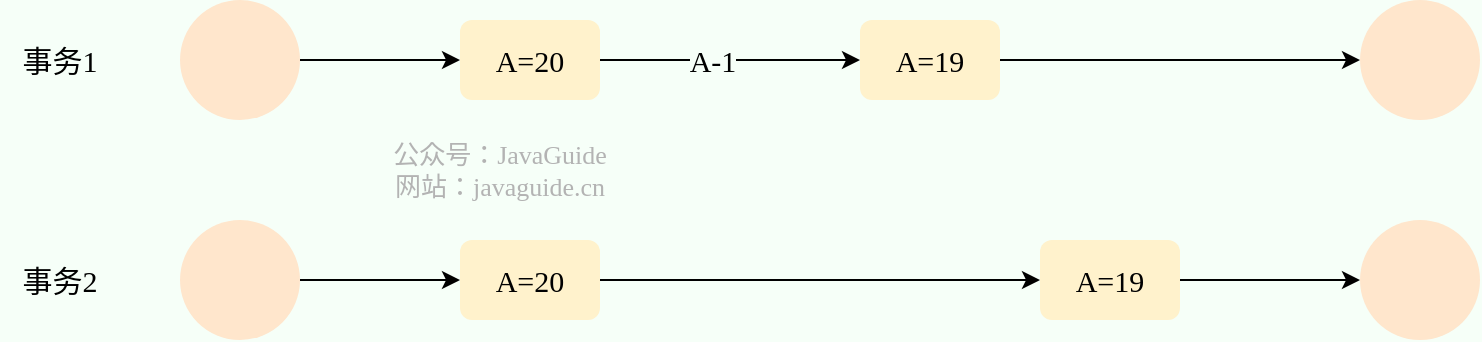 <mxfile version="20.3.0" type="device"><diagram id="D2RoHgSAHfBXw-TmCUsK" name="Page-1"><mxGraphModel dx="743" dy="735" grid="1" gridSize="10" guides="1" tooltips="1" connect="1" arrows="1" fold="1" page="1" pageScale="1" pageWidth="827" pageHeight="1169" background="#F6FFF8" math="0" shadow="0"><root><mxCell id="0"/><mxCell id="1" parent="0"/><mxCell id="IN4380c4itUz7QjORm86-9" style="edgeStyle=orthogonalEdgeStyle;rounded=0;orthogonalLoop=1;jettySize=auto;html=1;entryX=0;entryY=0.5;entryDx=0;entryDy=0;fontSize=15;fontFamily=JetBrains Mono;fontSource=https%3A%2F%2Ffonts.googleapis.com%2Fcss%3Ffamily%3DJetBrains%2BMono;" parent="1" source="IN4380c4itUz7QjORm86-1" target="IN4380c4itUz7QjORm86-4" edge="1"><mxGeometry relative="1" as="geometry"/></mxCell><mxCell id="IN4380c4itUz7QjORm86-1" value="" style="ellipse;whiteSpace=wrap;html=1;aspect=fixed;fillColor=#ffe6cc;strokeColor=none;fontSize=15;fontFamily=JetBrains Mono;fontSource=https%3A%2F%2Ffonts.googleapis.com%2Fcss%3Ffamily%3DJetBrains%2BMono;" parent="1" vertex="1"><mxGeometry x="220" y="160" width="60" height="60" as="geometry"/></mxCell><mxCell id="IN4380c4itUz7QjORm86-3" value="" style="ellipse;whiteSpace=wrap;html=1;aspect=fixed;fillColor=#ffe6cc;strokeColor=none;fontSize=15;fontFamily=JetBrains Mono;fontSource=https%3A%2F%2Ffonts.googleapis.com%2Fcss%3Ffamily%3DJetBrains%2BMono;" parent="1" vertex="1"><mxGeometry x="810" y="160" width="60" height="60" as="geometry"/></mxCell><mxCell id="IN4380c4itUz7QjORm86-10" style="edgeStyle=orthogonalEdgeStyle;rounded=0;orthogonalLoop=1;jettySize=auto;html=1;entryX=0;entryY=0.5;entryDx=0;entryDy=0;fontSize=15;fontFamily=JetBrains Mono;fontSource=https%3A%2F%2Ffonts.googleapis.com%2Fcss%3Ffamily%3DJetBrains%2BMono;" parent="1" source="IN4380c4itUz7QjORm86-4" target="IN4380c4itUz7QjORm86-5" edge="1"><mxGeometry relative="1" as="geometry"/></mxCell><mxCell id="IN4380c4itUz7QjORm86-19" value="A-1" style="edgeLabel;html=1;align=center;verticalAlign=middle;resizable=0;points=[];fontSize=15;labelBackgroundColor=#F6FFF8;fontFamily=JetBrains Mono;fontSource=https%3A%2F%2Ffonts.googleapis.com%2Fcss%3Ffamily%3DJetBrains%2BMono;" parent="IN4380c4itUz7QjORm86-10" vertex="1" connectable="0"><mxGeometry x="-0.222" y="1" relative="1" as="geometry"><mxPoint x="5" y="1" as="offset"/></mxGeometry></mxCell><mxCell id="IN4380c4itUz7QjORm86-4" value="A=20" style="rounded=1;whiteSpace=wrap;html=1;fillColor=#fff2cc;strokeColor=none;fontSize=15;fontFamily=JetBrains Mono;fontSource=https%3A%2F%2Ffonts.googleapis.com%2Fcss%3Ffamily%3DJetBrains%2BMono;" parent="1" vertex="1"><mxGeometry x="360" y="170" width="70" height="40" as="geometry"/></mxCell><mxCell id="qjd_Y3AaefrS6vtoT0ot-12" style="edgeStyle=orthogonalEdgeStyle;rounded=0;orthogonalLoop=1;jettySize=auto;html=1;entryX=0;entryY=0.5;entryDx=0;entryDy=0;labelBackgroundColor=#F6FFF8;fontFamily=JetBrains Mono;fontSource=https%3A%2F%2Ffonts.googleapis.com%2Fcss%3Ffamily%3DJetBrains%2BMono;fontSize=13;" parent="1" source="IN4380c4itUz7QjORm86-5" target="IN4380c4itUz7QjORm86-3" edge="1"><mxGeometry relative="1" as="geometry"/></mxCell><mxCell id="IN4380c4itUz7QjORm86-5" value="A=19" style="rounded=1;whiteSpace=wrap;html=1;fillColor=#fff2cc;strokeColor=none;fontSize=15;fontFamily=JetBrains Mono;fontSource=https%3A%2F%2Ffonts.googleapis.com%2Fcss%3Ffamily%3DJetBrains%2BMono;" parent="1" vertex="1"><mxGeometry x="560" y="170" width="70" height="40" as="geometry"/></mxCell><mxCell id="IN4380c4itUz7QjORm86-7" value="事务1" style="text;html=1;strokeColor=none;fillColor=none;align=center;verticalAlign=middle;whiteSpace=wrap;rounded=0;fontSize=15;fontFamily=JetBrains Mono;fontSource=https%3A%2F%2Ffonts.googleapis.com%2Fcss%3Ffamily%3DJetBrains%2BMono;" parent="1" vertex="1"><mxGeometry x="130" y="175" width="60" height="30" as="geometry"/></mxCell><mxCell id="IN4380c4itUz7QjORm86-8" value="事务2" style="text;html=1;strokeColor=none;fillColor=none;align=center;verticalAlign=middle;whiteSpace=wrap;rounded=0;fontSize=15;fontFamily=JetBrains Mono;fontSource=https%3A%2F%2Ffonts.googleapis.com%2Fcss%3Ffamily%3DJetBrains%2BMono;" parent="1" vertex="1"><mxGeometry x="130" y="285" width="60" height="30" as="geometry"/></mxCell><mxCell id="DepCiyJacBJiBrKWBQbk-1" style="edgeStyle=orthogonalEdgeStyle;rounded=0;orthogonalLoop=1;jettySize=auto;html=1;entryX=0;entryY=0.5;entryDx=0;entryDy=0;fontSize=15;" parent="1" source="IN4380c4itUz7QjORm86-12" target="IN4380c4itUz7QjORm86-15" edge="1"><mxGeometry relative="1" as="geometry"/></mxCell><mxCell id="IN4380c4itUz7QjORm86-12" value="" style="ellipse;whiteSpace=wrap;html=1;aspect=fixed;fillColor=#ffe6cc;strokeColor=none;fontSize=15;fontFamily=JetBrains Mono;fontSource=https%3A%2F%2Ffonts.googleapis.com%2Fcss%3Ffamily%3DJetBrains%2BMono;" parent="1" vertex="1"><mxGeometry x="220" y="270" width="60" height="60" as="geometry"/></mxCell><mxCell id="qjd_Y3AaefrS6vtoT0ot-14" style="edgeStyle=orthogonalEdgeStyle;rounded=0;orthogonalLoop=1;jettySize=auto;html=1;entryX=0;entryY=0.5;entryDx=0;entryDy=0;labelBackgroundColor=#F6FFF8;fontFamily=JetBrains Mono;fontSource=https%3A%2F%2Ffonts.googleapis.com%2Fcss%3Ffamily%3DJetBrains%2BMono;fontSize=13;" parent="1" source="IN4380c4itUz7QjORm86-15" target="qjd_Y3AaefrS6vtoT0ot-13" edge="1"><mxGeometry relative="1" as="geometry"/></mxCell><mxCell id="IN4380c4itUz7QjORm86-15" value="A=20" style="rounded=1;whiteSpace=wrap;html=1;fillColor=#fff2cc;strokeColor=none;fontSize=15;fontFamily=JetBrains Mono;fontSource=https%3A%2F%2Ffonts.googleapis.com%2Fcss%3Ffamily%3DJetBrains%2BMono;" parent="1" vertex="1"><mxGeometry x="360" y="280" width="70" height="40" as="geometry"/></mxCell><mxCell id="IN4380c4itUz7QjORm86-17" value="" style="ellipse;whiteSpace=wrap;html=1;aspect=fixed;fillColor=#ffe6cc;strokeColor=none;fontSize=15;fontFamily=JetBrains Mono;fontSource=https%3A%2F%2Ffonts.googleapis.com%2Fcss%3Ffamily%3DJetBrains%2BMono;" parent="1" vertex="1"><mxGeometry x="810" y="270" width="60" height="60" as="geometry"/></mxCell><mxCell id="IN4380c4itUz7QjORm86-21" value="公众号：JavaGuide&lt;br style=&quot;font-size: 13px;&quot;&gt;网站：javaguide.cn" style="text;html=1;strokeColor=none;fillColor=none;align=center;verticalAlign=middle;whiteSpace=wrap;rounded=0;labelBackgroundColor=none;fontSize=13;fontColor=#B3B3B3;rotation=0;sketch=1;fontFamily=JetBrains Mono;fontSource=https%3A%2F%2Ffonts.googleapis.com%2Fcss%3Ffamily%3DJetBrains%2BMono;" parent="1" vertex="1"><mxGeometry x="290" y="240" width="180" height="10" as="geometry"/></mxCell><mxCell id="qjd_Y3AaefrS6vtoT0ot-15" style="edgeStyle=orthogonalEdgeStyle;rounded=0;orthogonalLoop=1;jettySize=auto;html=1;entryX=0;entryY=0.5;entryDx=0;entryDy=0;labelBackgroundColor=#F6FFF8;fontFamily=JetBrains Mono;fontSource=https%3A%2F%2Ffonts.googleapis.com%2Fcss%3Ffamily%3DJetBrains%2BMono;fontSize=13;" parent="1" source="qjd_Y3AaefrS6vtoT0ot-13" target="IN4380c4itUz7QjORm86-17" edge="1"><mxGeometry relative="1" as="geometry"/></mxCell><mxCell id="qjd_Y3AaefrS6vtoT0ot-13" value="A=19" style="rounded=1;whiteSpace=wrap;html=1;fillColor=#fff2cc;strokeColor=none;fontSize=15;fontFamily=JetBrains Mono;fontSource=https%3A%2F%2Ffonts.googleapis.com%2Fcss%3Ffamily%3DJetBrains%2BMono;" parent="1" vertex="1"><mxGeometry x="650" y="280" width="70" height="40" as="geometry"/></mxCell></root></mxGraphModel></diagram></mxfile>